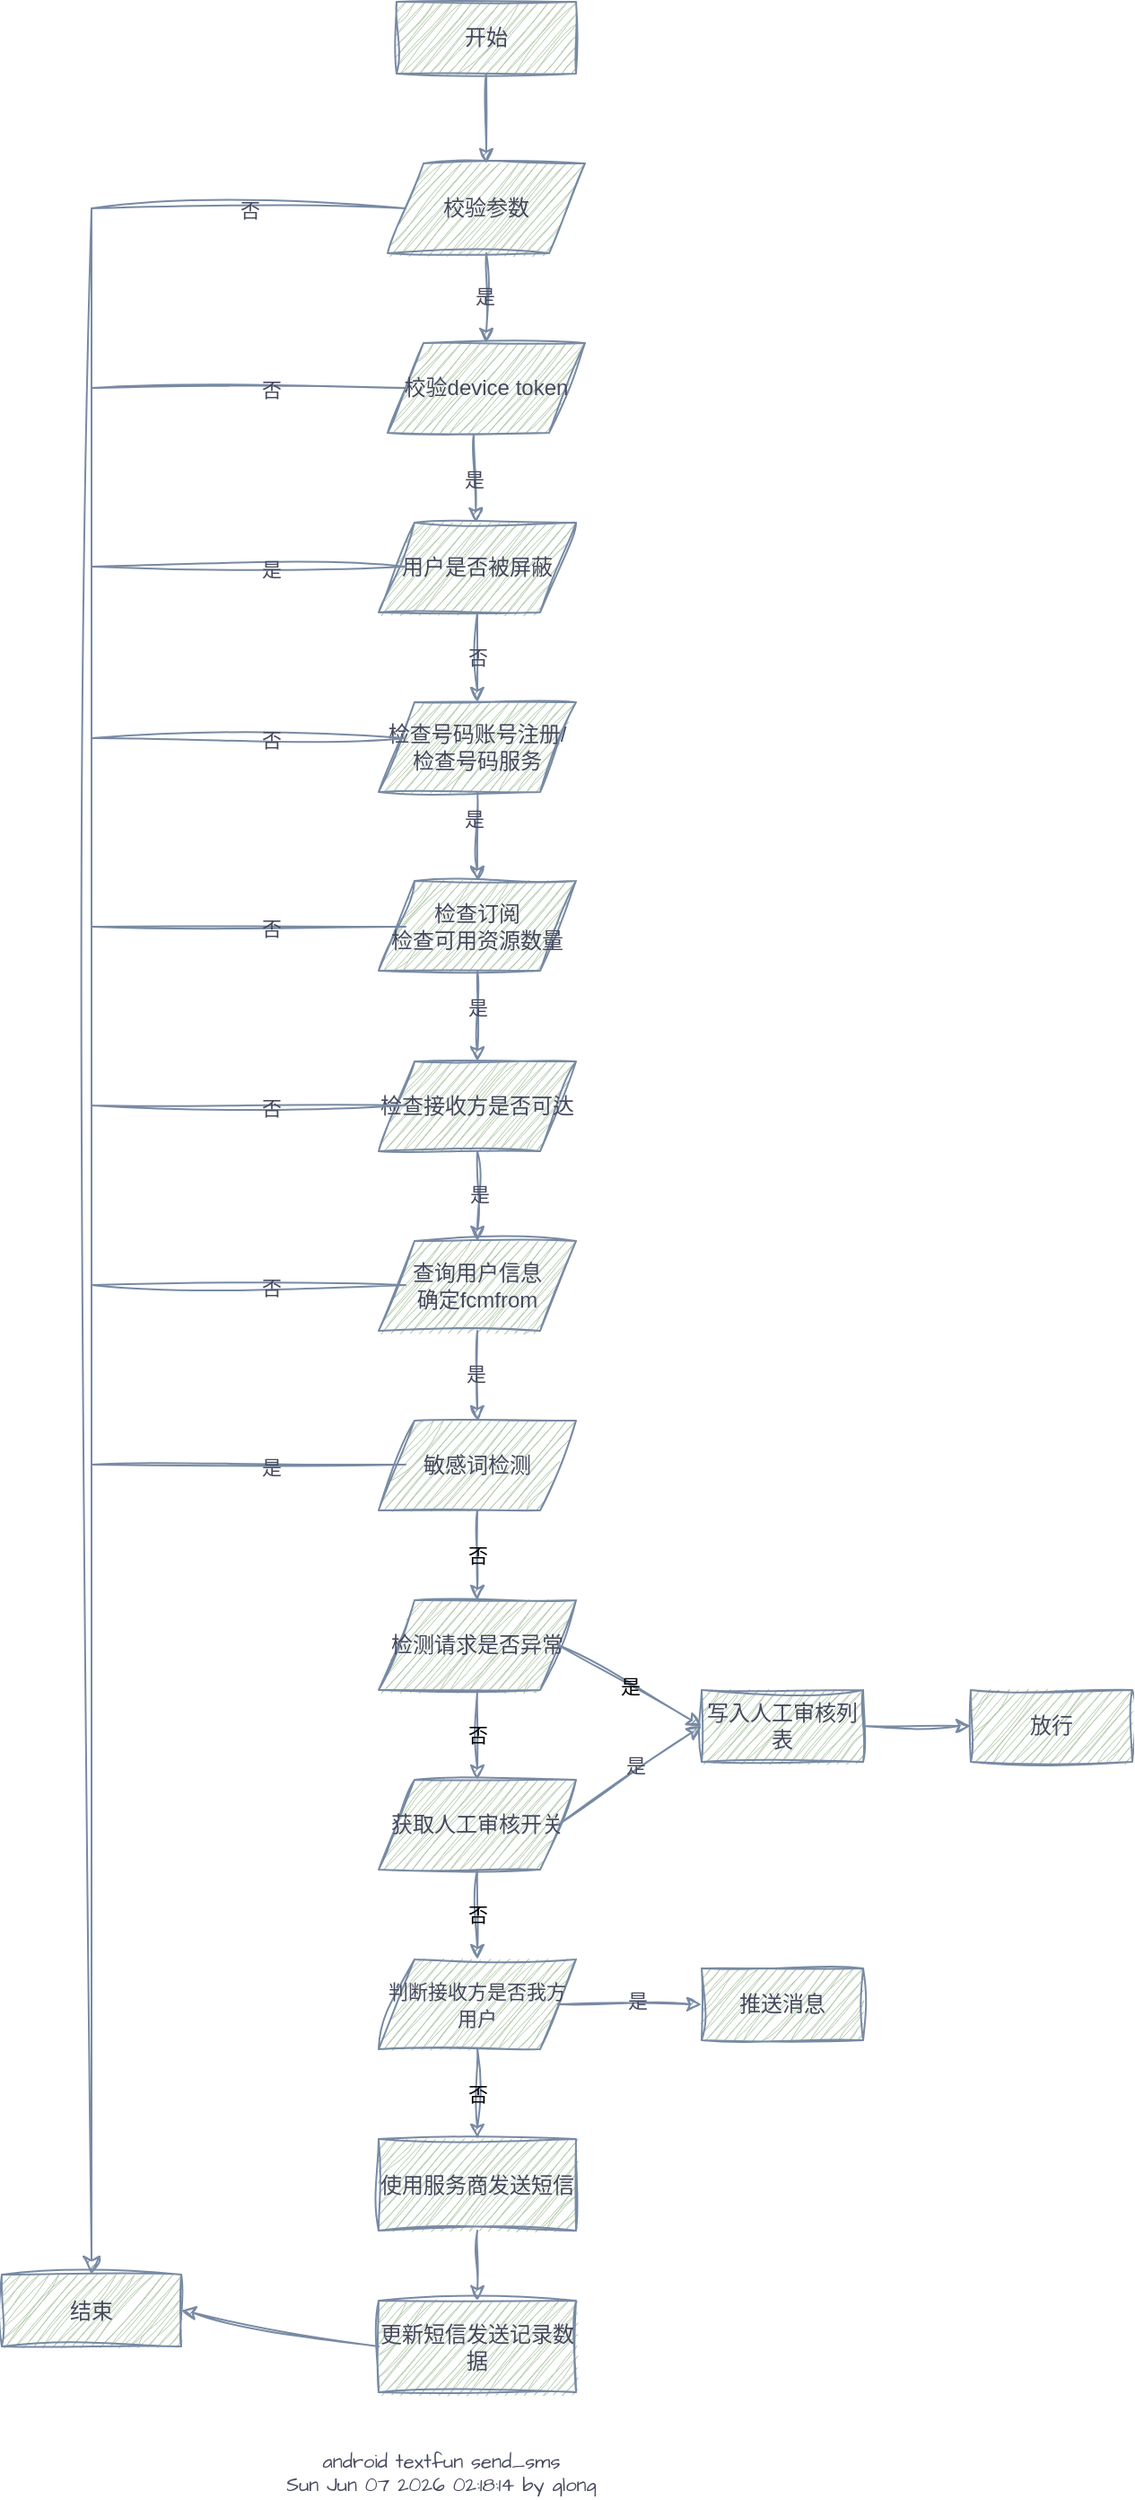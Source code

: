 <mxfile version="20.8.3" type="github">
  <diagram id="C-62_HOO-bG3gRJE1RXf" name="Page-1">
    <mxGraphModel dx="1434" dy="796" grid="1" gridSize="10" guides="1" tooltips="1" connect="1" arrows="1" fold="1" page="1" pageScale="1" pageWidth="827" pageHeight="1169" math="0" shadow="0">
      <root>
        <mxCell id="0" />
        <mxCell id="1" parent="0" />
        <mxCell id="9oyLvGkk6rRqwBSxhCQk-1" value="开始" style="rounded=0;whiteSpace=wrap;html=1;labelBackgroundColor=none;fillColor=#B2C9AB;strokeColor=#788AA3;fontColor=#46495D;sketch=1;curveFitting=1;jiggle=2;" parent="1" vertex="1">
          <mxGeometry x="350" y="70" width="100" height="40" as="geometry" />
        </mxCell>
        <mxCell id="9oyLvGkk6rRqwBSxhCQk-2" value="校验参数" style="shape=parallelogram;perimeter=parallelogramPerimeter;whiteSpace=wrap;html=1;fixedSize=1;labelBackgroundColor=none;fillColor=#B2C9AB;strokeColor=#788AA3;fontColor=#46495D;rounded=0;sketch=1;curveFitting=1;jiggle=2;" parent="1" vertex="1">
          <mxGeometry x="345" y="160" width="110" height="50" as="geometry" />
        </mxCell>
        <mxCell id="9oyLvGkk6rRqwBSxhCQk-3" value="&lt;font style=&quot;font-size: 11px;&quot;&gt;判断接收方是否我方用户&lt;/font&gt;" style="shape=parallelogram;perimeter=parallelogramPerimeter;whiteSpace=wrap;html=1;fixedSize=1;labelBackgroundColor=none;fillColor=#B2C9AB;strokeColor=#788AA3;fontColor=#46495D;rounded=0;sketch=1;curveFitting=1;jiggle=2;" parent="1" vertex="1">
          <mxGeometry x="340" y="1160" width="110" height="50" as="geometry" />
        </mxCell>
        <mxCell id="9oyLvGkk6rRqwBSxhCQk-4" value="校验device token" style="shape=parallelogram;perimeter=parallelogramPerimeter;whiteSpace=wrap;html=1;fixedSize=1;labelBackgroundColor=none;fillColor=#B2C9AB;strokeColor=#788AA3;fontColor=#46495D;rounded=0;sketch=1;curveFitting=1;jiggle=2;" parent="1" vertex="1">
          <mxGeometry x="345" y="260" width="110" height="50" as="geometry" />
        </mxCell>
        <mxCell id="9oyLvGkk6rRqwBSxhCQk-5" value="用户是否被屏蔽" style="shape=parallelogram;perimeter=parallelogramPerimeter;whiteSpace=wrap;html=1;fixedSize=1;labelBackgroundColor=none;fillColor=#B2C9AB;strokeColor=#788AA3;fontColor=#46495D;rounded=0;sketch=1;curveFitting=1;jiggle=2;" parent="1" vertex="1">
          <mxGeometry x="340" y="360" width="110" height="50" as="geometry" />
        </mxCell>
        <mxCell id="9oyLvGkk6rRqwBSxhCQk-6" value="" style="endArrow=classic;html=1;rounded=0;exitX=0.5;exitY=1;exitDx=0;exitDy=0;entryX=0.5;entryY=0;entryDx=0;entryDy=0;labelBackgroundColor=none;strokeColor=#788AA3;fontColor=default;sketch=1;curveFitting=1;jiggle=2;" parent="1" source="9oyLvGkk6rRqwBSxhCQk-1" target="9oyLvGkk6rRqwBSxhCQk-2" edge="1">
          <mxGeometry width="50" height="50" relative="1" as="geometry">
            <mxPoint x="720" y="450" as="sourcePoint" />
            <mxPoint x="770" y="400" as="targetPoint" />
          </mxGeometry>
        </mxCell>
        <mxCell id="9oyLvGkk6rRqwBSxhCQk-7" value="" style="endArrow=classic;html=1;rounded=0;exitX=0.5;exitY=1;exitDx=0;exitDy=0;entryX=0.5;entryY=0;entryDx=0;entryDy=0;labelBackgroundColor=none;strokeColor=#788AA3;fontColor=default;sketch=1;curveFitting=1;jiggle=2;" parent="1" source="9oyLvGkk6rRqwBSxhCQk-2" target="9oyLvGkk6rRqwBSxhCQk-4" edge="1">
          <mxGeometry width="50" height="50" relative="1" as="geometry">
            <mxPoint x="600" y="460" as="sourcePoint" />
            <mxPoint x="650" y="410" as="targetPoint" />
          </mxGeometry>
        </mxCell>
        <mxCell id="9oyLvGkk6rRqwBSxhCQk-8" value="是" style="edgeLabel;html=1;align=center;verticalAlign=middle;resizable=0;points=[];labelBackgroundColor=none;fontColor=#46495D;rounded=0;sketch=1;curveFitting=1;jiggle=2;" parent="9oyLvGkk6rRqwBSxhCQk-7" vertex="1" connectable="0">
          <mxGeometry x="-0.04" y="-1" relative="1" as="geometry">
            <mxPoint as="offset" />
          </mxGeometry>
        </mxCell>
        <mxCell id="9oyLvGkk6rRqwBSxhCQk-9" value="" style="endArrow=classic;html=1;rounded=0;exitX=0.436;exitY=1.02;exitDx=0;exitDy=0;exitPerimeter=0;labelBackgroundColor=none;strokeColor=#788AA3;fontColor=default;sketch=1;curveFitting=1;jiggle=2;" parent="1" source="9oyLvGkk6rRqwBSxhCQk-4" target="9oyLvGkk6rRqwBSxhCQk-5" edge="1">
          <mxGeometry width="50" height="50" relative="1" as="geometry">
            <mxPoint x="700" y="460" as="sourcePoint" />
            <mxPoint x="750" y="410" as="targetPoint" />
          </mxGeometry>
        </mxCell>
        <mxCell id="9oyLvGkk6rRqwBSxhCQk-10" value="是" style="edgeLabel;html=1;align=center;verticalAlign=middle;resizable=0;points=[];labelBackgroundColor=none;fontColor=#46495D;rounded=0;sketch=1;curveFitting=1;jiggle=2;" parent="9oyLvGkk6rRqwBSxhCQk-9" vertex="1" connectable="0">
          <mxGeometry x="0.02" y="-1" relative="1" as="geometry">
            <mxPoint as="offset" />
          </mxGeometry>
        </mxCell>
        <mxCell id="9oyLvGkk6rRqwBSxhCQk-11" value="敏感词检测" style="shape=parallelogram;perimeter=parallelogramPerimeter;whiteSpace=wrap;html=1;fixedSize=1;labelBackgroundColor=none;fillColor=#B2C9AB;strokeColor=#788AA3;fontColor=#46495D;rounded=0;sketch=1;curveFitting=1;jiggle=2;" parent="1" vertex="1">
          <mxGeometry x="340" y="860" width="110" height="50" as="geometry" />
        </mxCell>
        <mxCell id="9oyLvGkk6rRqwBSxhCQk-12" value="检查订阅&lt;br&gt;检查可用资源数量" style="shape=parallelogram;perimeter=parallelogramPerimeter;whiteSpace=wrap;html=1;fixedSize=1;labelBackgroundColor=none;fillColor=#B2C9AB;strokeColor=#788AA3;fontColor=#46495D;rounded=0;sketch=1;curveFitting=1;jiggle=2;" parent="1" vertex="1">
          <mxGeometry x="340" y="559.5" width="110" height="50" as="geometry" />
        </mxCell>
        <mxCell id="9oyLvGkk6rRqwBSxhCQk-13" value="检查号码账号注册/&lt;br&gt;检查号码服务" style="shape=parallelogram;perimeter=parallelogramPerimeter;whiteSpace=wrap;html=1;fixedSize=1;labelBackgroundColor=none;fillColor=#B2C9AB;strokeColor=#788AA3;fontColor=#46495D;rounded=0;sketch=1;curveFitting=1;jiggle=2;" parent="1" vertex="1">
          <mxGeometry x="340" y="460" width="110" height="50" as="geometry" />
        </mxCell>
        <mxCell id="9oyLvGkk6rRqwBSxhCQk-14" value="结束" style="rounded=0;whiteSpace=wrap;html=1;labelBackgroundColor=none;fillColor=#B2C9AB;strokeColor=#788AA3;fontColor=#46495D;sketch=1;curveFitting=1;jiggle=2;" parent="1" vertex="1">
          <mxGeometry x="130" y="1335.5" width="100" height="40" as="geometry" />
        </mxCell>
        <mxCell id="9oyLvGkk6rRqwBSxhCQk-15" value="" style="endArrow=classic;html=1;rounded=0;exitX=0.5;exitY=1;exitDx=0;exitDy=0;entryX=0.5;entryY=0;entryDx=0;entryDy=0;labelBackgroundColor=none;strokeColor=#788AA3;fontColor=default;sketch=1;curveFitting=1;jiggle=2;" parent="1" source="9oyLvGkk6rRqwBSxhCQk-5" target="9oyLvGkk6rRqwBSxhCQk-13" edge="1">
          <mxGeometry width="50" height="50" relative="1" as="geometry">
            <mxPoint x="670" y="580" as="sourcePoint" />
            <mxPoint x="720" y="530" as="targetPoint" />
          </mxGeometry>
        </mxCell>
        <mxCell id="9oyLvGkk6rRqwBSxhCQk-16" value="否" style="edgeLabel;html=1;align=center;verticalAlign=middle;resizable=0;points=[];labelBackgroundColor=none;fontColor=#46495D;rounded=0;sketch=1;curveFitting=1;jiggle=2;" parent="9oyLvGkk6rRqwBSxhCQk-15" vertex="1" connectable="0">
          <mxGeometry relative="1" as="geometry">
            <mxPoint as="offset" />
          </mxGeometry>
        </mxCell>
        <mxCell id="9oyLvGkk6rRqwBSxhCQk-17" value="" style="endArrow=classic;html=1;rounded=0;exitX=0.5;exitY=1;exitDx=0;exitDy=0;entryX=0.5;entryY=0;entryDx=0;entryDy=0;labelBackgroundColor=none;strokeColor=#788AA3;fontColor=default;sketch=1;curveFitting=1;jiggle=2;" parent="1" source="9oyLvGkk6rRqwBSxhCQk-13" target="9oyLvGkk6rRqwBSxhCQk-12" edge="1">
          <mxGeometry width="50" height="50" relative="1" as="geometry">
            <mxPoint x="620" y="570" as="sourcePoint" />
            <mxPoint x="670" y="520" as="targetPoint" />
          </mxGeometry>
        </mxCell>
        <mxCell id="9oyLvGkk6rRqwBSxhCQk-21" value="是" style="edgeLabel;html=1;align=center;verticalAlign=middle;resizable=0;points=[];labelBackgroundColor=none;fontColor=#46495D;rounded=0;sketch=1;curveFitting=1;jiggle=2;" parent="9oyLvGkk6rRqwBSxhCQk-17" vertex="1" connectable="0">
          <mxGeometry x="-0.394" y="-2" relative="1" as="geometry">
            <mxPoint as="offset" />
          </mxGeometry>
        </mxCell>
        <mxCell id="9oyLvGkk6rRqwBSxhCQk-18" value="查询用户信息&lt;br&gt;确定fcmfrom" style="shape=parallelogram;perimeter=parallelogramPerimeter;whiteSpace=wrap;html=1;fixedSize=1;labelBackgroundColor=none;fillColor=#B2C9AB;strokeColor=#788AA3;fontColor=#46495D;rounded=0;sketch=1;curveFitting=1;jiggle=2;" parent="1" vertex="1">
          <mxGeometry x="340" y="760" width="110" height="50" as="geometry" />
        </mxCell>
        <mxCell id="9oyLvGkk6rRqwBSxhCQk-19" value="检查接收方是否可达" style="shape=parallelogram;perimeter=parallelogramPerimeter;whiteSpace=wrap;html=1;fixedSize=1;labelBackgroundColor=none;fillColor=#B2C9AB;strokeColor=#788AA3;fontColor=#46495D;rounded=0;sketch=1;curveFitting=1;jiggle=2;" parent="1" vertex="1">
          <mxGeometry x="340" y="660" width="110" height="50" as="geometry" />
        </mxCell>
        <mxCell id="9oyLvGkk6rRqwBSxhCQk-20" value="" style="endArrow=classic;html=1;rounded=0;exitX=0.5;exitY=1;exitDx=0;exitDy=0;labelBackgroundColor=none;strokeColor=#788AA3;fontColor=default;sketch=1;curveFitting=1;jiggle=2;" parent="1" source="9oyLvGkk6rRqwBSxhCQk-12" target="9oyLvGkk6rRqwBSxhCQk-19" edge="1">
          <mxGeometry width="50" height="50" relative="1" as="geometry">
            <mxPoint x="690" y="850" as="sourcePoint" />
            <mxPoint x="740" y="800" as="targetPoint" />
          </mxGeometry>
        </mxCell>
        <mxCell id="9oyLvGkk6rRqwBSxhCQk-22" value="是" style="edgeLabel;html=1;align=center;verticalAlign=middle;resizable=0;points=[];labelBackgroundColor=none;fontColor=#46495D;rounded=0;sketch=1;curveFitting=1;jiggle=2;" parent="9oyLvGkk6rRqwBSxhCQk-20" vertex="1" connectable="0">
          <mxGeometry x="-0.188" relative="1" as="geometry">
            <mxPoint as="offset" />
          </mxGeometry>
        </mxCell>
        <mxCell id="9oyLvGkk6rRqwBSxhCQk-23" value="" style="endArrow=classic;html=1;rounded=0;exitX=0.5;exitY=1;exitDx=0;exitDy=0;entryX=0.5;entryY=0;entryDx=0;entryDy=0;labelBackgroundColor=none;strokeColor=#788AA3;fontColor=default;sketch=1;curveFitting=1;jiggle=2;" parent="1" source="9oyLvGkk6rRqwBSxhCQk-19" target="9oyLvGkk6rRqwBSxhCQk-18" edge="1">
          <mxGeometry width="50" height="50" relative="1" as="geometry">
            <mxPoint x="610" y="820" as="sourcePoint" />
            <mxPoint x="660" y="770" as="targetPoint" />
          </mxGeometry>
        </mxCell>
        <mxCell id="9oyLvGkk6rRqwBSxhCQk-24" value="是" style="edgeLabel;html=1;align=center;verticalAlign=middle;resizable=0;points=[];labelBackgroundColor=none;fontColor=#46495D;rounded=0;sketch=1;curveFitting=1;jiggle=2;" parent="9oyLvGkk6rRqwBSxhCQk-23" vertex="1" connectable="0">
          <mxGeometry x="-0.04" y="1" relative="1" as="geometry">
            <mxPoint as="offset" />
          </mxGeometry>
        </mxCell>
        <mxCell id="9oyLvGkk6rRqwBSxhCQk-25" value="" style="endArrow=classic;html=1;rounded=0;exitX=0.5;exitY=1;exitDx=0;exitDy=0;entryX=0.5;entryY=0;entryDx=0;entryDy=0;labelBackgroundColor=none;strokeColor=#788AA3;fontColor=default;sketch=1;curveFitting=1;jiggle=2;" parent="1" source="9oyLvGkk6rRqwBSxhCQk-18" target="9oyLvGkk6rRqwBSxhCQk-11" edge="1">
          <mxGeometry width="50" height="50" relative="1" as="geometry">
            <mxPoint x="660" y="860" as="sourcePoint" />
            <mxPoint x="710" y="810" as="targetPoint" />
          </mxGeometry>
        </mxCell>
        <mxCell id="9oyLvGkk6rRqwBSxhCQk-26" value="是" style="edgeLabel;html=1;align=center;verticalAlign=middle;resizable=0;points=[];labelBackgroundColor=none;fontColor=#46495D;rounded=0;sketch=1;curveFitting=1;jiggle=2;" parent="9oyLvGkk6rRqwBSxhCQk-25" vertex="1" connectable="0">
          <mxGeometry x="-0.04" y="-1" relative="1" as="geometry">
            <mxPoint as="offset" />
          </mxGeometry>
        </mxCell>
        <mxCell id="9oyLvGkk6rRqwBSxhCQk-27" value="获取人工审核开关" style="shape=parallelogram;perimeter=parallelogramPerimeter;whiteSpace=wrap;html=1;fixedSize=1;labelBackgroundColor=none;fillColor=#B2C9AB;strokeColor=#788AA3;fontColor=#46495D;rounded=0;sketch=1;curveFitting=1;jiggle=2;" parent="1" vertex="1">
          <mxGeometry x="340" y="1060" width="110" height="50" as="geometry" />
        </mxCell>
        <mxCell id="9oyLvGkk6rRqwBSxhCQk-28" value="否" style="endArrow=classic;html=1;rounded=0;labelBackgroundColor=none;strokeColor=#788AA3;fontColor=default;sketch=1;curveFitting=1;jiggle=2;exitX=0.5;exitY=1;exitDx=0;exitDy=0;" parent="1" source="9oyLvGkk6rRqwBSxhCQk-11" target="3QL2iogCa-aHP90FvnsQ-1" edge="1">
          <mxGeometry width="50" height="50" relative="1" as="geometry">
            <mxPoint x="640" y="860" as="sourcePoint" />
            <mxPoint x="650" y="950" as="targetPoint" />
          </mxGeometry>
        </mxCell>
        <mxCell id="9oyLvGkk6rRqwBSxhCQk-31" value="写入人工审核列表" style="rounded=0;whiteSpace=wrap;html=1;labelBackgroundColor=none;fillColor=#B2C9AB;strokeColor=#788AA3;fontColor=#46495D;sketch=1;curveFitting=1;jiggle=2;" parent="1" vertex="1">
          <mxGeometry x="520" y="1010" width="90" height="40" as="geometry" />
        </mxCell>
        <mxCell id="9oyLvGkk6rRqwBSxhCQk-32" value="" style="endArrow=classic;html=1;rounded=0;exitX=1;exitY=0.5;exitDx=0;exitDy=0;entryX=0;entryY=0.5;entryDx=0;entryDy=0;labelBackgroundColor=none;strokeColor=#788AA3;fontColor=default;sketch=1;curveFitting=1;jiggle=2;" parent="1" source="9oyLvGkk6rRqwBSxhCQk-27" target="9oyLvGkk6rRqwBSxhCQk-31" edge="1">
          <mxGeometry width="50" height="50" relative="1" as="geometry">
            <mxPoint x="720" y="1120" as="sourcePoint" />
            <mxPoint x="770" y="1070" as="targetPoint" />
          </mxGeometry>
        </mxCell>
        <mxCell id="9oyLvGkk6rRqwBSxhCQk-37" value="是" style="edgeLabel;html=1;align=center;verticalAlign=middle;resizable=0;points=[];labelBackgroundColor=none;fontColor=#46495D;rounded=0;sketch=1;curveFitting=1;jiggle=2;" parent="9oyLvGkk6rRqwBSxhCQk-32" vertex="1" connectable="0">
          <mxGeometry x="0.1" y="3" relative="1" as="geometry">
            <mxPoint as="offset" />
          </mxGeometry>
        </mxCell>
        <mxCell id="9oyLvGkk6rRqwBSxhCQk-33" value="否" style="endArrow=classic;html=1;rounded=0;exitX=0.5;exitY=1;exitDx=0;exitDy=0;labelBackgroundColor=none;strokeColor=#788AA3;fontColor=default;sketch=1;curveFitting=1;jiggle=2;" parent="1" source="9oyLvGkk6rRqwBSxhCQk-27" target="9oyLvGkk6rRqwBSxhCQk-3" edge="1">
          <mxGeometry width="50" height="50" relative="1" as="geometry">
            <mxPoint x="670" y="1120" as="sourcePoint" />
            <mxPoint x="720" y="1070" as="targetPoint" />
          </mxGeometry>
        </mxCell>
        <mxCell id="9oyLvGkk6rRqwBSxhCQk-34" value="推送消息" style="rounded=0;whiteSpace=wrap;html=1;labelBackgroundColor=none;fillColor=#B2C9AB;strokeColor=#788AA3;fontColor=#46495D;sketch=1;curveFitting=1;jiggle=2;" parent="1" vertex="1">
          <mxGeometry x="520" y="1165" width="90" height="40" as="geometry" />
        </mxCell>
        <mxCell id="9oyLvGkk6rRqwBSxhCQk-35" value="" style="endArrow=classic;html=1;rounded=0;exitX=1;exitY=0.5;exitDx=0;exitDy=0;entryX=0;entryY=0.5;entryDx=0;entryDy=0;labelBackgroundColor=none;strokeColor=#788AA3;fontColor=default;sketch=1;curveFitting=1;jiggle=2;" parent="1" source="9oyLvGkk6rRqwBSxhCQk-3" target="9oyLvGkk6rRqwBSxhCQk-34" edge="1">
          <mxGeometry width="50" height="50" relative="1" as="geometry">
            <mxPoint x="720" y="1120" as="sourcePoint" />
            <mxPoint x="520" y="1080" as="targetPoint" />
          </mxGeometry>
        </mxCell>
        <mxCell id="9oyLvGkk6rRqwBSxhCQk-38" value="是" style="edgeLabel;html=1;align=center;verticalAlign=middle;resizable=0;points=[];labelBackgroundColor=none;fontColor=#46495D;rounded=0;sketch=1;curveFitting=1;jiggle=2;" parent="9oyLvGkk6rRqwBSxhCQk-35" vertex="1" connectable="0">
          <mxGeometry x="0.1" y="2" relative="1" as="geometry">
            <mxPoint as="offset" />
          </mxGeometry>
        </mxCell>
        <mxCell id="9oyLvGkk6rRqwBSxhCQk-39" value="使用服务商发送短信" style="rounded=0;whiteSpace=wrap;html=1;labelBackgroundColor=none;fillColor=#B2C9AB;strokeColor=#788AA3;fontColor=#46495D;sketch=1;curveFitting=1;jiggle=2;" parent="1" vertex="1">
          <mxGeometry x="340" y="1260" width="110" height="51" as="geometry" />
        </mxCell>
        <mxCell id="9oyLvGkk6rRqwBSxhCQk-41" value="否" style="endArrow=classic;html=1;rounded=0;exitX=0.5;exitY=1;exitDx=0;exitDy=0;entryX=0.5;entryY=0;entryDx=0;entryDy=0;labelBackgroundColor=none;strokeColor=#788AA3;fontColor=default;sketch=1;curveFitting=1;jiggle=2;" parent="1" source="9oyLvGkk6rRqwBSxhCQk-3" target="9oyLvGkk6rRqwBSxhCQk-39" edge="1">
          <mxGeometry width="50" height="50" relative="1" as="geometry">
            <mxPoint x="670" y="1260" as="sourcePoint" />
            <mxPoint x="720" y="1210" as="targetPoint" />
          </mxGeometry>
        </mxCell>
        <mxCell id="9oyLvGkk6rRqwBSxhCQk-43" value="" style="edgeStyle=segmentEdgeStyle;endArrow=classic;html=1;curved=0;rounded=0;endSize=8;startSize=8;entryX=0.5;entryY=0;entryDx=0;entryDy=0;exitX=0;exitY=0.5;exitDx=0;exitDy=0;labelBackgroundColor=none;strokeColor=#788AA3;fontColor=default;sketch=1;curveFitting=1;jiggle=2;" parent="1" source="9oyLvGkk6rRqwBSxhCQk-2" target="9oyLvGkk6rRqwBSxhCQk-14" edge="1">
          <mxGeometry width="50" height="50" relative="1" as="geometry">
            <mxPoint x="260" y="330" as="sourcePoint" />
            <mxPoint x="230" y="1110" as="targetPoint" />
          </mxGeometry>
        </mxCell>
        <mxCell id="9oyLvGkk6rRqwBSxhCQk-44" value="否" style="edgeLabel;html=1;align=center;verticalAlign=middle;resizable=0;points=[];labelBackgroundColor=none;fontColor=#46495D;rounded=0;sketch=1;curveFitting=1;jiggle=2;" parent="9oyLvGkk6rRqwBSxhCQk-43" vertex="1" connectable="0">
          <mxGeometry x="-0.869" y="1" relative="1" as="geometry">
            <mxPoint as="offset" />
          </mxGeometry>
        </mxCell>
        <mxCell id="9oyLvGkk6rRqwBSxhCQk-53" value="" style="endArrow=none;html=1;rounded=0;entryX=0;entryY=0.5;entryDx=0;entryDy=0;labelBackgroundColor=none;strokeColor=#788AA3;fontColor=default;sketch=1;curveFitting=1;jiggle=2;" parent="1" target="9oyLvGkk6rRqwBSxhCQk-4" edge="1">
          <mxGeometry width="50" height="50" relative="1" as="geometry">
            <mxPoint x="180" y="285" as="sourcePoint" />
            <mxPoint x="820" y="340" as="targetPoint" />
          </mxGeometry>
        </mxCell>
        <mxCell id="9oyLvGkk6rRqwBSxhCQk-54" value="否" style="edgeLabel;html=1;align=center;verticalAlign=middle;resizable=0;points=[];labelBackgroundColor=none;fontColor=#46495D;rounded=0;sketch=1;curveFitting=1;jiggle=2;" parent="9oyLvGkk6rRqwBSxhCQk-53" vertex="1" connectable="0">
          <mxGeometry x="0.143" y="-1" relative="1" as="geometry">
            <mxPoint as="offset" />
          </mxGeometry>
        </mxCell>
        <mxCell id="9oyLvGkk6rRqwBSxhCQk-55" value="" style="endArrow=none;html=1;rounded=0;entryX=0;entryY=0.5;entryDx=0;entryDy=0;labelBackgroundColor=none;strokeColor=#788AA3;fontColor=default;sketch=1;curveFitting=1;jiggle=2;" parent="1" edge="1">
          <mxGeometry width="50" height="50" relative="1" as="geometry">
            <mxPoint x="180" y="384.5" as="sourcePoint" />
            <mxPoint x="355" y="384.5" as="targetPoint" />
          </mxGeometry>
        </mxCell>
        <mxCell id="9oyLvGkk6rRqwBSxhCQk-56" value="是" style="edgeLabel;html=1;align=center;verticalAlign=middle;resizable=0;points=[];labelBackgroundColor=none;fontColor=#46495D;rounded=0;sketch=1;curveFitting=1;jiggle=2;" parent="9oyLvGkk6rRqwBSxhCQk-55" vertex="1" connectable="0">
          <mxGeometry x="0.143" y="-1" relative="1" as="geometry">
            <mxPoint as="offset" />
          </mxGeometry>
        </mxCell>
        <mxCell id="9oyLvGkk6rRqwBSxhCQk-57" value="" style="endArrow=none;html=1;rounded=0;entryX=0;entryY=0.5;entryDx=0;entryDy=0;labelBackgroundColor=none;strokeColor=#788AA3;fontColor=default;sketch=1;curveFitting=1;jiggle=2;" parent="1" edge="1">
          <mxGeometry width="50" height="50" relative="1" as="geometry">
            <mxPoint x="180" y="480" as="sourcePoint" />
            <mxPoint x="355" y="480" as="targetPoint" />
          </mxGeometry>
        </mxCell>
        <mxCell id="9oyLvGkk6rRqwBSxhCQk-58" value="否" style="edgeLabel;html=1;align=center;verticalAlign=middle;resizable=0;points=[];labelBackgroundColor=none;fontColor=#46495D;rounded=0;sketch=1;curveFitting=1;jiggle=2;" parent="9oyLvGkk6rRqwBSxhCQk-57" vertex="1" connectable="0">
          <mxGeometry x="0.143" y="-1" relative="1" as="geometry">
            <mxPoint as="offset" />
          </mxGeometry>
        </mxCell>
        <mxCell id="9oyLvGkk6rRqwBSxhCQk-59" value="" style="endArrow=none;html=1;rounded=0;entryX=0;entryY=0.5;entryDx=0;entryDy=0;labelBackgroundColor=none;strokeColor=#788AA3;fontColor=default;sketch=1;curveFitting=1;jiggle=2;" parent="1" edge="1">
          <mxGeometry width="50" height="50" relative="1" as="geometry">
            <mxPoint x="180" y="585" as="sourcePoint" />
            <mxPoint x="355" y="585" as="targetPoint" />
          </mxGeometry>
        </mxCell>
        <mxCell id="9oyLvGkk6rRqwBSxhCQk-60" value="否" style="edgeLabel;html=1;align=center;verticalAlign=middle;resizable=0;points=[];labelBackgroundColor=none;fontColor=#46495D;rounded=0;sketch=1;curveFitting=1;jiggle=2;" parent="9oyLvGkk6rRqwBSxhCQk-59" vertex="1" connectable="0">
          <mxGeometry x="0.143" y="-1" relative="1" as="geometry">
            <mxPoint as="offset" />
          </mxGeometry>
        </mxCell>
        <mxCell id="9oyLvGkk6rRqwBSxhCQk-61" value="" style="endArrow=none;html=1;rounded=0;entryX=0;entryY=0.5;entryDx=0;entryDy=0;labelBackgroundColor=none;strokeColor=#788AA3;fontColor=default;sketch=1;curveFitting=1;jiggle=2;" parent="1" edge="1">
          <mxGeometry width="50" height="50" relative="1" as="geometry">
            <mxPoint x="180" y="684.5" as="sourcePoint" />
            <mxPoint x="355" y="684.5" as="targetPoint" />
          </mxGeometry>
        </mxCell>
        <mxCell id="9oyLvGkk6rRqwBSxhCQk-62" value="否" style="edgeLabel;html=1;align=center;verticalAlign=middle;resizable=0;points=[];labelBackgroundColor=none;fontColor=#46495D;rounded=0;sketch=1;curveFitting=1;jiggle=2;" parent="9oyLvGkk6rRqwBSxhCQk-61" vertex="1" connectable="0">
          <mxGeometry x="0.143" y="-1" relative="1" as="geometry">
            <mxPoint as="offset" />
          </mxGeometry>
        </mxCell>
        <mxCell id="9oyLvGkk6rRqwBSxhCQk-63" value="" style="endArrow=none;html=1;rounded=0;entryX=0;entryY=0.5;entryDx=0;entryDy=0;labelBackgroundColor=none;strokeColor=#788AA3;fontColor=default;sketch=1;curveFitting=1;jiggle=2;" parent="1" edge="1">
          <mxGeometry width="50" height="50" relative="1" as="geometry">
            <mxPoint x="180" y="784.5" as="sourcePoint" />
            <mxPoint x="355" y="784.5" as="targetPoint" />
          </mxGeometry>
        </mxCell>
        <mxCell id="9oyLvGkk6rRqwBSxhCQk-64" value="否" style="edgeLabel;html=1;align=center;verticalAlign=middle;resizable=0;points=[];labelBackgroundColor=none;fontColor=#46495D;rounded=0;sketch=1;curveFitting=1;jiggle=2;" parent="9oyLvGkk6rRqwBSxhCQk-63" vertex="1" connectable="0">
          <mxGeometry x="0.143" y="-1" relative="1" as="geometry">
            <mxPoint as="offset" />
          </mxGeometry>
        </mxCell>
        <mxCell id="9oyLvGkk6rRqwBSxhCQk-65" value="" style="endArrow=none;html=1;rounded=0;entryX=0;entryY=0.5;entryDx=0;entryDy=0;labelBackgroundColor=none;strokeColor=#788AA3;fontColor=default;sketch=1;curveFitting=1;jiggle=2;" parent="1" edge="1">
          <mxGeometry width="50" height="50" relative="1" as="geometry">
            <mxPoint x="180" y="884.5" as="sourcePoint" />
            <mxPoint x="355" y="884.5" as="targetPoint" />
          </mxGeometry>
        </mxCell>
        <mxCell id="9oyLvGkk6rRqwBSxhCQk-66" value="是" style="edgeLabel;html=1;align=center;verticalAlign=middle;resizable=0;points=[];labelBackgroundColor=none;fontColor=#46495D;rounded=0;sketch=1;curveFitting=1;jiggle=2;" parent="9oyLvGkk6rRqwBSxhCQk-65" vertex="1" connectable="0">
          <mxGeometry x="0.143" y="-1" relative="1" as="geometry">
            <mxPoint as="offset" />
          </mxGeometry>
        </mxCell>
        <mxCell id="9oyLvGkk6rRqwBSxhCQk-67" value="更新短信发送记录数据" style="rounded=0;whiteSpace=wrap;html=1;labelBackgroundColor=none;fillColor=#B2C9AB;strokeColor=#788AA3;fontColor=#46495D;sketch=1;curveFitting=1;jiggle=2;" parent="1" vertex="1">
          <mxGeometry x="340" y="1350" width="110" height="51" as="geometry" />
        </mxCell>
        <mxCell id="9oyLvGkk6rRqwBSxhCQk-68" value="" style="endArrow=classic;html=1;sketch=1;hachureGap=4;jiggle=2;curveFitting=1;strokeColor=#788AA3;fontFamily=Architects Daughter;fontSource=https%3A%2F%2Ffonts.googleapis.com%2Fcss%3Ffamily%3DArchitects%2BDaughter;fontSize=11;fontColor=#46495D;fillColor=#B2C9AB;exitX=0.5;exitY=1;exitDx=0;exitDy=0;entryX=0.5;entryY=0;entryDx=0;entryDy=0;" parent="1" source="9oyLvGkk6rRqwBSxhCQk-39" target="9oyLvGkk6rRqwBSxhCQk-67" edge="1">
          <mxGeometry width="50" height="50" relative="1" as="geometry">
            <mxPoint x="460" y="1420" as="sourcePoint" />
            <mxPoint x="510" y="1370" as="targetPoint" />
          </mxGeometry>
        </mxCell>
        <mxCell id="9oyLvGkk6rRqwBSxhCQk-69" value="" style="endArrow=classic;html=1;sketch=1;hachureGap=4;jiggle=2;curveFitting=1;strokeColor=#788AA3;fontFamily=Architects Daughter;fontSource=https%3A%2F%2Ffonts.googleapis.com%2Fcss%3Ffamily%3DArchitects%2BDaughter;fontSize=11;fontColor=#46495D;fillColor=#B2C9AB;entryX=1;entryY=0.5;entryDx=0;entryDy=0;exitX=0;exitY=0.5;exitDx=0;exitDy=0;" parent="1" source="9oyLvGkk6rRqwBSxhCQk-67" target="9oyLvGkk6rRqwBSxhCQk-14" edge="1">
          <mxGeometry width="50" height="50" relative="1" as="geometry">
            <mxPoint x="310" y="1400" as="sourcePoint" />
            <mxPoint x="360" y="1350" as="targetPoint" />
          </mxGeometry>
        </mxCell>
        <UserObject label="android textfun send_sms&lt;br&gt;%date{ddd mmm dd yyyy HH:MM:ss}% by glong" placeholders="1" id="9oyLvGkk6rRqwBSxhCQk-70">
          <mxCell style="text;html=1;strokeColor=none;fillColor=none;align=center;verticalAlign=middle;whiteSpace=wrap;overflow=hidden;sketch=1;hachureGap=4;jiggle=2;curveFitting=1;fontFamily=Architects Daughter;fontSource=https%3A%2F%2Ffonts.googleapis.com%2Fcss%3Ffamily%3DArchitects%2BDaughter;fontSize=11;fontColor=#46495D;" parent="1" vertex="1">
            <mxGeometry x="210" y="1430" width="330" height="30" as="geometry" />
          </mxCell>
        </UserObject>
        <mxCell id="3QL2iogCa-aHP90FvnsQ-1" value="检测请求是否异常" style="shape=parallelogram;perimeter=parallelogramPerimeter;whiteSpace=wrap;html=1;fixedSize=1;labelBackgroundColor=none;fillColor=#B2C9AB;strokeColor=#788AA3;fontColor=#46495D;rounded=0;sketch=1;curveFitting=1;jiggle=2;" vertex="1" parent="1">
          <mxGeometry x="340" y="960" width="110" height="50" as="geometry" />
        </mxCell>
        <mxCell id="3QL2iogCa-aHP90FvnsQ-5" value="否" style="endArrow=classic;html=1;rounded=0;labelBackgroundColor=none;strokeColor=#788AA3;fontColor=default;sketch=1;curveFitting=1;jiggle=2;exitX=0.5;exitY=1;exitDx=0;exitDy=0;entryX=0.5;entryY=0;entryDx=0;entryDy=0;" edge="1" parent="1" source="3QL2iogCa-aHP90FvnsQ-1" target="9oyLvGkk6rRqwBSxhCQk-27">
          <mxGeometry width="50" height="50" relative="1" as="geometry">
            <mxPoint x="660" y="860" as="sourcePoint" />
            <mxPoint x="660" y="910" as="targetPoint" />
          </mxGeometry>
        </mxCell>
        <mxCell id="3QL2iogCa-aHP90FvnsQ-6" value="" style="endArrow=classic;html=1;rounded=0;labelBackgroundColor=none;strokeColor=#788AA3;fontColor=default;sketch=1;curveFitting=1;jiggle=2;exitX=1;exitY=0.5;exitDx=0;exitDy=0;entryX=0;entryY=0.5;entryDx=0;entryDy=0;" edge="1" parent="1" source="9oyLvGkk6rRqwBSxhCQk-31" target="3QL2iogCa-aHP90FvnsQ-9">
          <mxGeometry width="50" height="50" relative="1" as="geometry">
            <mxPoint x="740" y="880" as="sourcePoint" />
            <mxPoint x="740" y="930" as="targetPoint" />
            <mxPoint as="offset" />
          </mxGeometry>
        </mxCell>
        <mxCell id="3QL2iogCa-aHP90FvnsQ-8" value="是" style="endArrow=classic;html=1;rounded=0;labelBackgroundColor=none;strokeColor=#788AA3;fontColor=default;sketch=1;curveFitting=1;jiggle=2;exitX=1;exitY=0.5;exitDx=0;exitDy=0;entryX=0;entryY=0.5;entryDx=0;entryDy=0;" edge="1" parent="1" source="3QL2iogCa-aHP90FvnsQ-1" target="9oyLvGkk6rRqwBSxhCQk-31">
          <mxGeometry width="50" height="50" relative="1" as="geometry">
            <mxPoint x="650" y="830" as="sourcePoint" />
            <mxPoint x="560" y="1010" as="targetPoint" />
          </mxGeometry>
        </mxCell>
        <mxCell id="3QL2iogCa-aHP90FvnsQ-9" value="放行" style="rounded=0;whiteSpace=wrap;html=1;labelBackgroundColor=none;fillColor=#B2C9AB;strokeColor=#788AA3;fontColor=#46495D;sketch=1;curveFitting=1;jiggle=2;" vertex="1" parent="1">
          <mxGeometry x="670" y="1010" width="90" height="40" as="geometry" />
        </mxCell>
      </root>
    </mxGraphModel>
  </diagram>
</mxfile>
